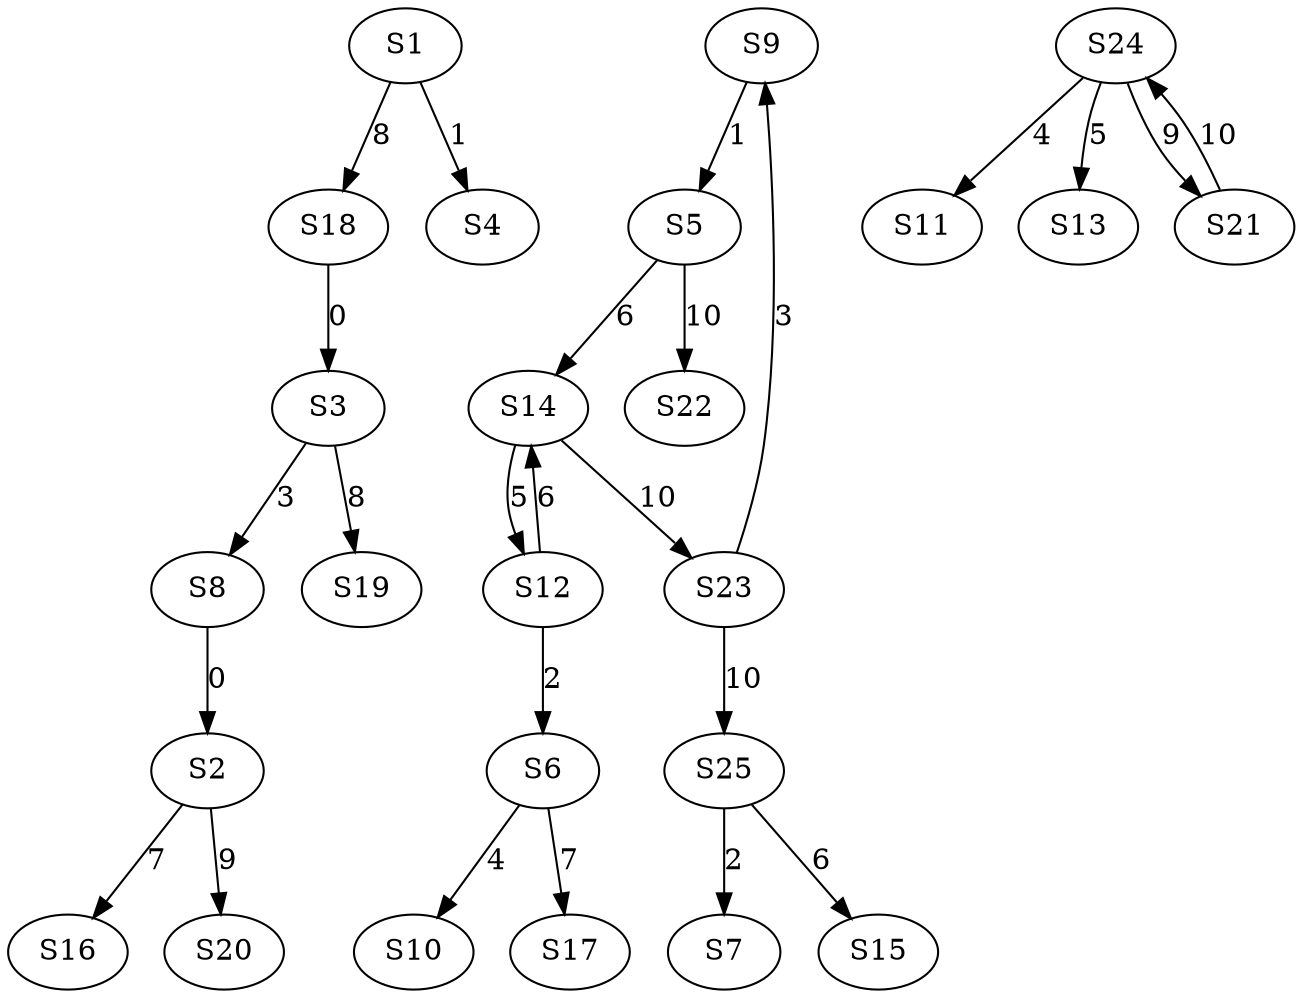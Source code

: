 strict digraph {
	S8 -> S2 [ label = 0 ];
	S18 -> S3 [ label = 0 ];
	S1 -> S4 [ label = 1 ];
	S9 -> S5 [ label = 1 ];
	S12 -> S6 [ label = 2 ];
	S25 -> S7 [ label = 2 ];
	S3 -> S8 [ label = 3 ];
	S23 -> S9 [ label = 3 ];
	S6 -> S10 [ label = 4 ];
	S24 -> S11 [ label = 4 ];
	S14 -> S12 [ label = 5 ];
	S24 -> S13 [ label = 5 ];
	S12 -> S14 [ label = 6 ];
	S25 -> S15 [ label = 6 ];
	S2 -> S16 [ label = 7 ];
	S6 -> S17 [ label = 7 ];
	S1 -> S18 [ label = 8 ];
	S3 -> S19 [ label = 8 ];
	S2 -> S20 [ label = 9 ];
	S24 -> S21 [ label = 9 ];
	S5 -> S22 [ label = 10 ];
	S14 -> S23 [ label = 10 ];
	S21 -> S24 [ label = 10 ];
	S23 -> S25 [ label = 10 ];
	S5 -> S14 [ label = 6 ];
}